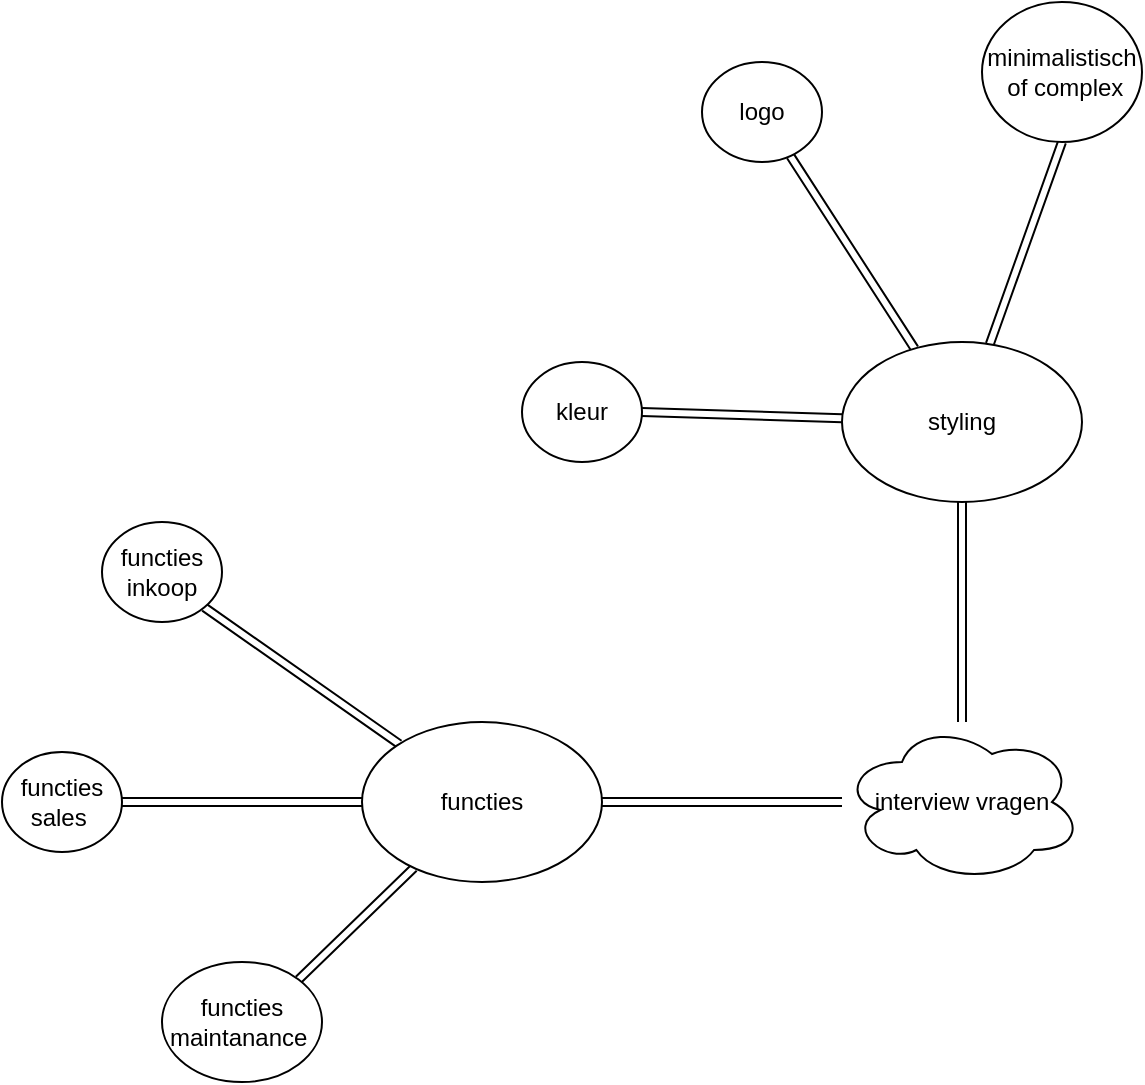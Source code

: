 <mxfile version="20.4.0" type="github">
  <diagram id="HLa_lnb8rshcpBEHxv-E" name="Pagina-1">
    <mxGraphModel dx="1980" dy="1777" grid="1" gridSize="10" guides="1" tooltips="1" connect="1" arrows="1" fold="1" page="1" pageScale="1" pageWidth="827" pageHeight="1169" math="0" shadow="0">
      <root>
        <mxCell id="0" />
        <mxCell id="1" parent="0" />
        <mxCell id="YkFLDojU3lP3mr4K3PG8-11" style="edgeStyle=none;shape=link;rounded=0;orthogonalLoop=1;jettySize=auto;html=1;entryX=1;entryY=0.5;entryDx=0;entryDy=0;strokeColor=default;" edge="1" parent="1" source="YkFLDojU3lP3mr4K3PG8-2" target="YkFLDojU3lP3mr4K3PG8-10">
          <mxGeometry relative="1" as="geometry" />
        </mxCell>
        <mxCell id="YkFLDojU3lP3mr4K3PG8-14" style="edgeStyle=none;shape=link;rounded=0;orthogonalLoop=1;jettySize=auto;html=1;strokeColor=default;" edge="1" parent="1" source="YkFLDojU3lP3mr4K3PG8-2" target="YkFLDojU3lP3mr4K3PG8-13">
          <mxGeometry relative="1" as="geometry" />
        </mxCell>
        <mxCell id="YkFLDojU3lP3mr4K3PG8-16" style="edgeStyle=none;shape=link;rounded=0;orthogonalLoop=1;jettySize=auto;html=1;entryX=0.5;entryY=1;entryDx=0;entryDy=0;strokeColor=default;" edge="1" parent="1" source="YkFLDojU3lP3mr4K3PG8-2" target="YkFLDojU3lP3mr4K3PG8-15">
          <mxGeometry relative="1" as="geometry" />
        </mxCell>
        <mxCell id="YkFLDojU3lP3mr4K3PG8-2" value="styling" style="ellipse;whiteSpace=wrap;html=1;" vertex="1" parent="1">
          <mxGeometry x="360" y="40" width="120" height="80" as="geometry" />
        </mxCell>
        <mxCell id="YkFLDojU3lP3mr4K3PG8-19" style="edgeStyle=none;shape=link;rounded=0;orthogonalLoop=1;jettySize=auto;html=1;entryX=1;entryY=1;entryDx=0;entryDy=0;strokeColor=default;" edge="1" parent="1" source="YkFLDojU3lP3mr4K3PG8-5" target="YkFLDojU3lP3mr4K3PG8-18">
          <mxGeometry relative="1" as="geometry" />
        </mxCell>
        <mxCell id="YkFLDojU3lP3mr4K3PG8-21" style="edgeStyle=none;shape=link;rounded=0;orthogonalLoop=1;jettySize=auto;html=1;entryX=1;entryY=0.5;entryDx=0;entryDy=0;strokeColor=default;" edge="1" parent="1" source="YkFLDojU3lP3mr4K3PG8-5" target="YkFLDojU3lP3mr4K3PG8-20">
          <mxGeometry relative="1" as="geometry" />
        </mxCell>
        <mxCell id="YkFLDojU3lP3mr4K3PG8-23" style="edgeStyle=none;shape=link;rounded=0;orthogonalLoop=1;jettySize=auto;html=1;entryX=1;entryY=0;entryDx=0;entryDy=0;strokeColor=default;" edge="1" parent="1" source="YkFLDojU3lP3mr4K3PG8-5" target="YkFLDojU3lP3mr4K3PG8-22">
          <mxGeometry relative="1" as="geometry" />
        </mxCell>
        <mxCell id="YkFLDojU3lP3mr4K3PG8-5" value="functies" style="ellipse;whiteSpace=wrap;html=1;" vertex="1" parent="1">
          <mxGeometry x="120" y="230" width="120" height="80" as="geometry" />
        </mxCell>
        <mxCell id="YkFLDojU3lP3mr4K3PG8-8" style="edgeStyle=none;shape=link;rounded=0;orthogonalLoop=1;jettySize=auto;html=1;entryX=0.5;entryY=1;entryDx=0;entryDy=0;strokeColor=default;" edge="1" parent="1" source="YkFLDojU3lP3mr4K3PG8-7" target="YkFLDojU3lP3mr4K3PG8-2">
          <mxGeometry relative="1" as="geometry" />
        </mxCell>
        <mxCell id="YkFLDojU3lP3mr4K3PG8-9" style="edgeStyle=none;shape=link;rounded=0;orthogonalLoop=1;jettySize=auto;html=1;entryX=1;entryY=0.5;entryDx=0;entryDy=0;strokeColor=default;" edge="1" parent="1" source="YkFLDojU3lP3mr4K3PG8-7" target="YkFLDojU3lP3mr4K3PG8-5">
          <mxGeometry relative="1" as="geometry" />
        </mxCell>
        <mxCell id="YkFLDojU3lP3mr4K3PG8-7" value="interview vragen" style="ellipse;shape=cloud;whiteSpace=wrap;html=1;" vertex="1" parent="1">
          <mxGeometry x="360" y="230" width="120" height="80" as="geometry" />
        </mxCell>
        <mxCell id="YkFLDojU3lP3mr4K3PG8-10" value="kleur" style="ellipse;whiteSpace=wrap;html=1;" vertex="1" parent="1">
          <mxGeometry x="200" y="50" width="60" height="50" as="geometry" />
        </mxCell>
        <mxCell id="YkFLDojU3lP3mr4K3PG8-13" value="logo" style="ellipse;whiteSpace=wrap;html=1;" vertex="1" parent="1">
          <mxGeometry x="290" y="-100" width="60" height="50" as="geometry" />
        </mxCell>
        <mxCell id="YkFLDojU3lP3mr4K3PG8-15" value="minimalistisch&lt;br&gt;&amp;nbsp;of complex" style="ellipse;whiteSpace=wrap;html=1;" vertex="1" parent="1">
          <mxGeometry x="430" y="-130" width="80" height="70" as="geometry" />
        </mxCell>
        <mxCell id="YkFLDojU3lP3mr4K3PG8-18" value="functies inkoop" style="ellipse;whiteSpace=wrap;html=1;" vertex="1" parent="1">
          <mxGeometry x="-10" y="130" width="60" height="50" as="geometry" />
        </mxCell>
        <mxCell id="YkFLDojU3lP3mr4K3PG8-20" value="functies sales&amp;nbsp;" style="ellipse;whiteSpace=wrap;html=1;" vertex="1" parent="1">
          <mxGeometry x="-60" y="245" width="60" height="50" as="geometry" />
        </mxCell>
        <mxCell id="YkFLDojU3lP3mr4K3PG8-22" value="functies maintanance&amp;nbsp;" style="ellipse;whiteSpace=wrap;html=1;" vertex="1" parent="1">
          <mxGeometry x="20" y="350" width="80" height="60" as="geometry" />
        </mxCell>
      </root>
    </mxGraphModel>
  </diagram>
</mxfile>
